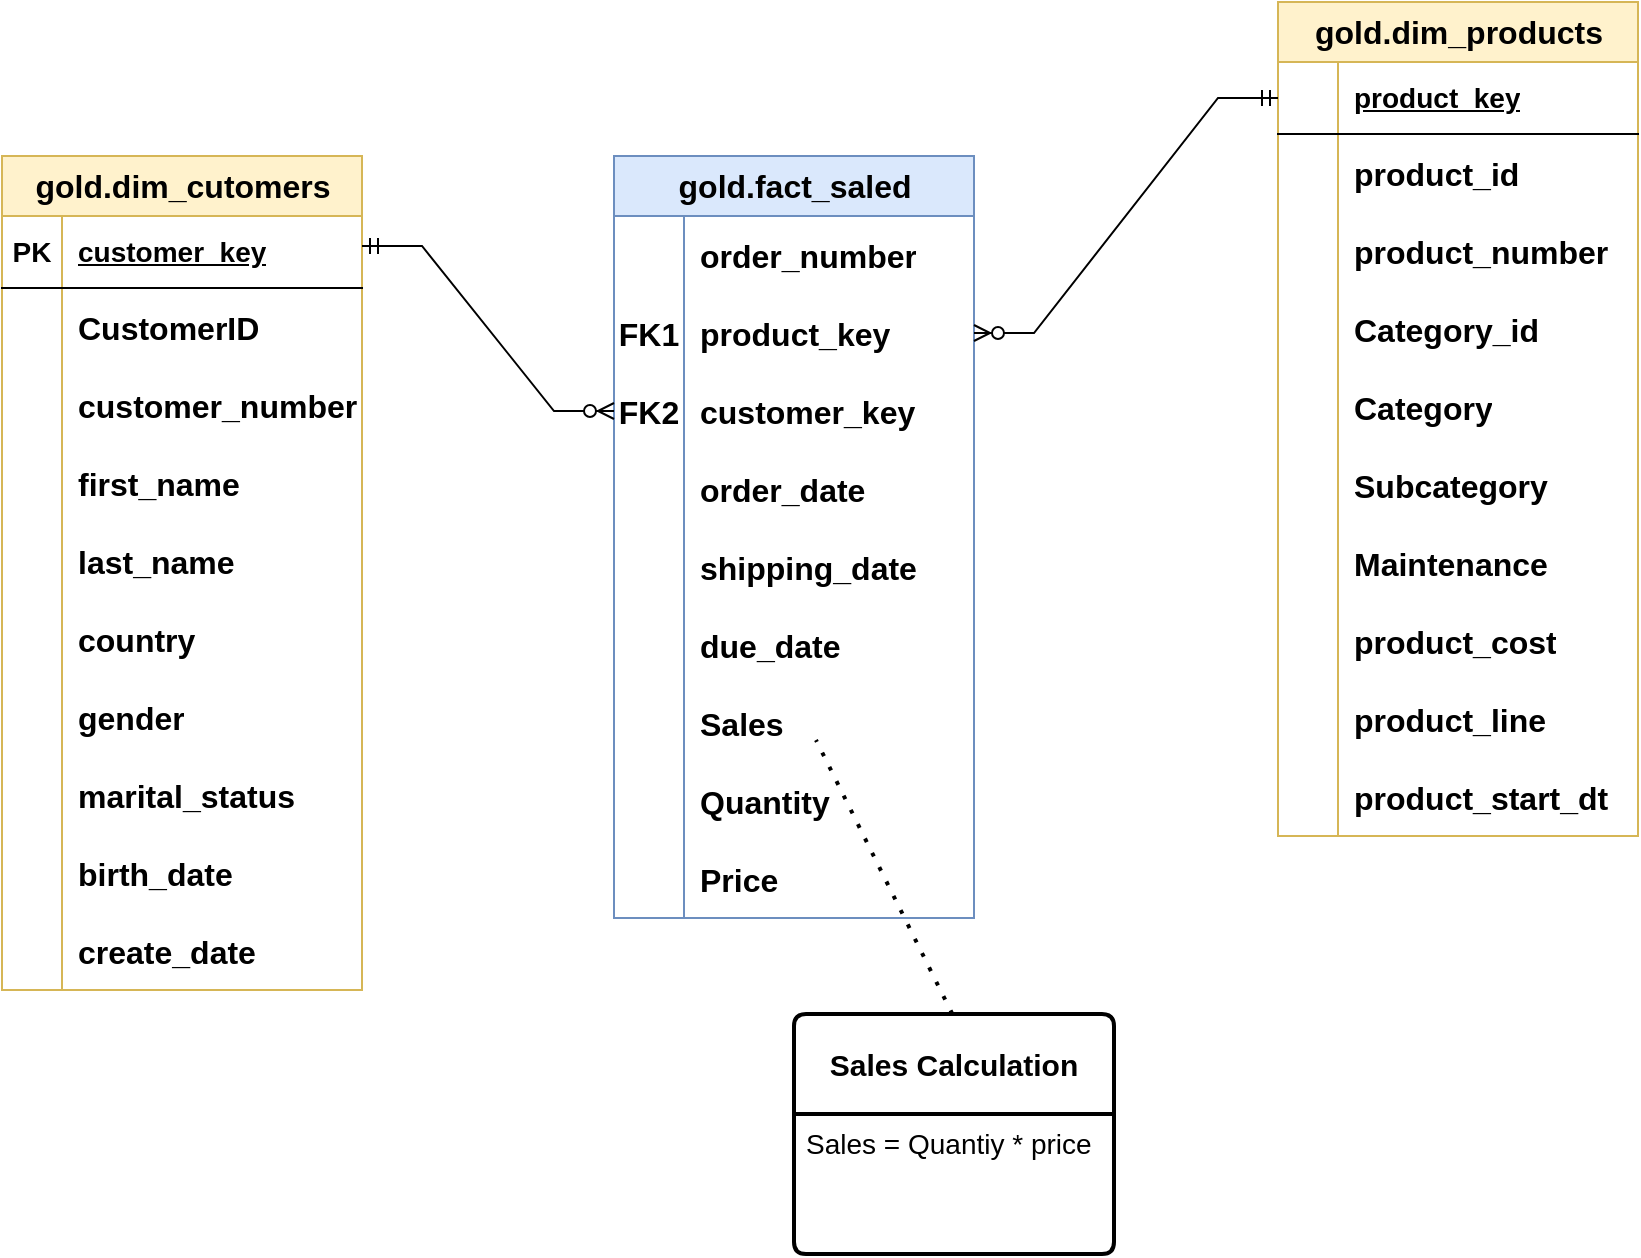 <mxfile version="28.0.6">
  <diagram name="Page-1" id="i7xCR19rJGot1kyKypp8">
    <mxGraphModel dx="1426" dy="849" grid="1" gridSize="11" guides="1" tooltips="1" connect="1" arrows="1" fold="1" page="1" pageScale="1" pageWidth="1100" pageHeight="850" math="0" shadow="0">
      <root>
        <mxCell id="0" />
        <mxCell id="1" parent="0" />
        <mxCell id="qoCMG7nuV2ip8myK71Ky-5" value="gold.dim_cutomers" style="shape=table;startSize=30;container=1;collapsible=1;childLayout=tableLayout;fixedRows=1;rowLines=0;fontStyle=1;align=center;resizeLast=1;html=1;fontSize=16;fillColor=#fff2cc;strokeColor=#d6b656;" vertex="1" parent="1">
          <mxGeometry x="154" y="209" width="180" height="417" as="geometry" />
        </mxCell>
        <mxCell id="qoCMG7nuV2ip8myK71Ky-6" value="" style="shape=tableRow;horizontal=0;startSize=0;swimlaneHead=0;swimlaneBody=0;fillColor=none;collapsible=0;dropTarget=0;points=[[0,0.5],[1,0.5]];portConstraint=eastwest;top=0;left=0;right=0;bottom=1;fontSize=14;" vertex="1" parent="qoCMG7nuV2ip8myK71Ky-5">
          <mxGeometry y="30" width="180" height="36" as="geometry" />
        </mxCell>
        <mxCell id="qoCMG7nuV2ip8myK71Ky-7" value="PK" style="shape=partialRectangle;connectable=0;fillColor=none;top=0;left=0;bottom=0;right=0;fontStyle=1;overflow=hidden;whiteSpace=wrap;html=1;fontSize=14;" vertex="1" parent="qoCMG7nuV2ip8myK71Ky-6">
          <mxGeometry width="30" height="36" as="geometry">
            <mxRectangle width="30" height="36" as="alternateBounds" />
          </mxGeometry>
        </mxCell>
        <mxCell id="qoCMG7nuV2ip8myK71Ky-8" value="customer_key" style="shape=partialRectangle;connectable=0;fillColor=none;top=0;left=0;bottom=0;right=0;align=left;spacingLeft=6;fontStyle=5;overflow=hidden;whiteSpace=wrap;html=1;fontSize=14;" vertex="1" parent="qoCMG7nuV2ip8myK71Ky-6">
          <mxGeometry x="30" width="150" height="36" as="geometry">
            <mxRectangle width="150" height="36" as="alternateBounds" />
          </mxGeometry>
        </mxCell>
        <mxCell id="qoCMG7nuV2ip8myK71Ky-9" value="" style="shape=tableRow;horizontal=0;startSize=0;swimlaneHead=0;swimlaneBody=0;fillColor=none;collapsible=0;dropTarget=0;points=[[0,0.5],[1,0.5]];portConstraint=eastwest;top=0;left=0;right=0;bottom=0;fontSize=16;fontStyle=1" vertex="1" parent="qoCMG7nuV2ip8myK71Ky-5">
          <mxGeometry y="66" width="180" height="39" as="geometry" />
        </mxCell>
        <mxCell id="qoCMG7nuV2ip8myK71Ky-10" value="" style="shape=partialRectangle;connectable=0;fillColor=none;top=0;left=0;bottom=0;right=0;editable=1;overflow=hidden;whiteSpace=wrap;html=1;fontSize=16;fontStyle=1" vertex="1" parent="qoCMG7nuV2ip8myK71Ky-9">
          <mxGeometry width="30" height="39" as="geometry">
            <mxRectangle width="30" height="39" as="alternateBounds" />
          </mxGeometry>
        </mxCell>
        <mxCell id="qoCMG7nuV2ip8myK71Ky-11" value="CustomerID" style="shape=partialRectangle;connectable=0;fillColor=none;top=0;left=0;bottom=0;right=0;align=left;spacingLeft=6;overflow=hidden;whiteSpace=wrap;html=1;fontSize=16;fontStyle=1" vertex="1" parent="qoCMG7nuV2ip8myK71Ky-9">
          <mxGeometry x="30" width="150" height="39" as="geometry">
            <mxRectangle width="150" height="39" as="alternateBounds" />
          </mxGeometry>
        </mxCell>
        <mxCell id="qoCMG7nuV2ip8myK71Ky-12" value="" style="shape=tableRow;horizontal=0;startSize=0;swimlaneHead=0;swimlaneBody=0;fillColor=none;collapsible=0;dropTarget=0;points=[[0,0.5],[1,0.5]];portConstraint=eastwest;top=0;left=0;right=0;bottom=0;fontSize=16;fontStyle=1" vertex="1" parent="qoCMG7nuV2ip8myK71Ky-5">
          <mxGeometry y="105" width="180" height="39" as="geometry" />
        </mxCell>
        <mxCell id="qoCMG7nuV2ip8myK71Ky-13" value="" style="shape=partialRectangle;connectable=0;fillColor=none;top=0;left=0;bottom=0;right=0;editable=1;overflow=hidden;whiteSpace=wrap;html=1;fontSize=16;fontStyle=1" vertex="1" parent="qoCMG7nuV2ip8myK71Ky-12">
          <mxGeometry width="30" height="39" as="geometry">
            <mxRectangle width="30" height="39" as="alternateBounds" />
          </mxGeometry>
        </mxCell>
        <mxCell id="qoCMG7nuV2ip8myK71Ky-14" value="customer_number" style="shape=partialRectangle;connectable=0;fillColor=none;top=0;left=0;bottom=0;right=0;align=left;spacingLeft=6;overflow=hidden;whiteSpace=wrap;html=1;fontSize=16;fontStyle=1" vertex="1" parent="qoCMG7nuV2ip8myK71Ky-12">
          <mxGeometry x="30" width="150" height="39" as="geometry">
            <mxRectangle width="150" height="39" as="alternateBounds" />
          </mxGeometry>
        </mxCell>
        <mxCell id="qoCMG7nuV2ip8myK71Ky-15" value="" style="shape=tableRow;horizontal=0;startSize=0;swimlaneHead=0;swimlaneBody=0;fillColor=none;collapsible=0;dropTarget=0;points=[[0,0.5],[1,0.5]];portConstraint=eastwest;top=0;left=0;right=0;bottom=0;fontSize=16;fontStyle=1" vertex="1" parent="qoCMG7nuV2ip8myK71Ky-5">
          <mxGeometry y="144" width="180" height="39" as="geometry" />
        </mxCell>
        <mxCell id="qoCMG7nuV2ip8myK71Ky-16" value="" style="shape=partialRectangle;connectable=0;fillColor=none;top=0;left=0;bottom=0;right=0;editable=1;overflow=hidden;whiteSpace=wrap;html=1;fontSize=16;fontStyle=1" vertex="1" parent="qoCMG7nuV2ip8myK71Ky-15">
          <mxGeometry width="30" height="39" as="geometry">
            <mxRectangle width="30" height="39" as="alternateBounds" />
          </mxGeometry>
        </mxCell>
        <mxCell id="qoCMG7nuV2ip8myK71Ky-17" value="first_name" style="shape=partialRectangle;connectable=0;fillColor=none;top=0;left=0;bottom=0;right=0;align=left;spacingLeft=6;overflow=hidden;whiteSpace=wrap;html=1;fontSize=16;fontStyle=1" vertex="1" parent="qoCMG7nuV2ip8myK71Ky-15">
          <mxGeometry x="30" width="150" height="39" as="geometry">
            <mxRectangle width="150" height="39" as="alternateBounds" />
          </mxGeometry>
        </mxCell>
        <mxCell id="qoCMG7nuV2ip8myK71Ky-31" value="" style="shape=tableRow;horizontal=0;startSize=0;swimlaneHead=0;swimlaneBody=0;fillColor=none;collapsible=0;dropTarget=0;points=[[0,0.5],[1,0.5]];portConstraint=eastwest;top=0;left=0;right=0;bottom=0;fontSize=16;fontStyle=1" vertex="1" parent="qoCMG7nuV2ip8myK71Ky-5">
          <mxGeometry y="183" width="180" height="39" as="geometry" />
        </mxCell>
        <mxCell id="qoCMG7nuV2ip8myK71Ky-32" value="" style="shape=partialRectangle;connectable=0;fillColor=none;top=0;left=0;bottom=0;right=0;editable=1;overflow=hidden;whiteSpace=wrap;html=1;fontSize=16;fontStyle=1" vertex="1" parent="qoCMG7nuV2ip8myK71Ky-31">
          <mxGeometry width="30" height="39" as="geometry">
            <mxRectangle width="30" height="39" as="alternateBounds" />
          </mxGeometry>
        </mxCell>
        <mxCell id="qoCMG7nuV2ip8myK71Ky-33" value="last_name" style="shape=partialRectangle;connectable=0;fillColor=none;top=0;left=0;bottom=0;right=0;align=left;spacingLeft=6;overflow=hidden;whiteSpace=wrap;html=1;fontSize=16;fontStyle=1" vertex="1" parent="qoCMG7nuV2ip8myK71Ky-31">
          <mxGeometry x="30" width="150" height="39" as="geometry">
            <mxRectangle width="150" height="39" as="alternateBounds" />
          </mxGeometry>
        </mxCell>
        <mxCell id="qoCMG7nuV2ip8myK71Ky-34" value="" style="shape=tableRow;horizontal=0;startSize=0;swimlaneHead=0;swimlaneBody=0;fillColor=none;collapsible=0;dropTarget=0;points=[[0,0.5],[1,0.5]];portConstraint=eastwest;top=0;left=0;right=0;bottom=0;fontSize=16;fontStyle=1" vertex="1" parent="qoCMG7nuV2ip8myK71Ky-5">
          <mxGeometry y="222" width="180" height="39" as="geometry" />
        </mxCell>
        <mxCell id="qoCMG7nuV2ip8myK71Ky-35" value="" style="shape=partialRectangle;connectable=0;fillColor=none;top=0;left=0;bottom=0;right=0;editable=1;overflow=hidden;whiteSpace=wrap;html=1;fontSize=16;fontStyle=1" vertex="1" parent="qoCMG7nuV2ip8myK71Ky-34">
          <mxGeometry width="30" height="39" as="geometry">
            <mxRectangle width="30" height="39" as="alternateBounds" />
          </mxGeometry>
        </mxCell>
        <mxCell id="qoCMG7nuV2ip8myK71Ky-36" value="country" style="shape=partialRectangle;connectable=0;fillColor=none;top=0;left=0;bottom=0;right=0;align=left;spacingLeft=6;overflow=hidden;whiteSpace=wrap;html=1;fontSize=16;fontStyle=1" vertex="1" parent="qoCMG7nuV2ip8myK71Ky-34">
          <mxGeometry x="30" width="150" height="39" as="geometry">
            <mxRectangle width="150" height="39" as="alternateBounds" />
          </mxGeometry>
        </mxCell>
        <mxCell id="qoCMG7nuV2ip8myK71Ky-37" value="" style="shape=tableRow;horizontal=0;startSize=0;swimlaneHead=0;swimlaneBody=0;fillColor=none;collapsible=0;dropTarget=0;points=[[0,0.5],[1,0.5]];portConstraint=eastwest;top=0;left=0;right=0;bottom=0;fontSize=16;fontStyle=1" vertex="1" parent="qoCMG7nuV2ip8myK71Ky-5">
          <mxGeometry y="261" width="180" height="39" as="geometry" />
        </mxCell>
        <mxCell id="qoCMG7nuV2ip8myK71Ky-38" value="" style="shape=partialRectangle;connectable=0;fillColor=none;top=0;left=0;bottom=0;right=0;editable=1;overflow=hidden;whiteSpace=wrap;html=1;fontSize=16;fontStyle=1" vertex="1" parent="qoCMG7nuV2ip8myK71Ky-37">
          <mxGeometry width="30" height="39" as="geometry">
            <mxRectangle width="30" height="39" as="alternateBounds" />
          </mxGeometry>
        </mxCell>
        <mxCell id="qoCMG7nuV2ip8myK71Ky-39" value="gender" style="shape=partialRectangle;connectable=0;fillColor=none;top=0;left=0;bottom=0;right=0;align=left;spacingLeft=6;overflow=hidden;whiteSpace=wrap;html=1;fontSize=16;fontStyle=1" vertex="1" parent="qoCMG7nuV2ip8myK71Ky-37">
          <mxGeometry x="30" width="150" height="39" as="geometry">
            <mxRectangle width="150" height="39" as="alternateBounds" />
          </mxGeometry>
        </mxCell>
        <mxCell id="qoCMG7nuV2ip8myK71Ky-40" value="" style="shape=tableRow;horizontal=0;startSize=0;swimlaneHead=0;swimlaneBody=0;fillColor=none;collapsible=0;dropTarget=0;points=[[0,0.5],[1,0.5]];portConstraint=eastwest;top=0;left=0;right=0;bottom=0;fontSize=16;fontStyle=1" vertex="1" parent="qoCMG7nuV2ip8myK71Ky-5">
          <mxGeometry y="300" width="180" height="39" as="geometry" />
        </mxCell>
        <mxCell id="qoCMG7nuV2ip8myK71Ky-41" value="" style="shape=partialRectangle;connectable=0;fillColor=none;top=0;left=0;bottom=0;right=0;editable=1;overflow=hidden;whiteSpace=wrap;html=1;fontSize=16;fontStyle=1" vertex="1" parent="qoCMG7nuV2ip8myK71Ky-40">
          <mxGeometry width="30" height="39" as="geometry">
            <mxRectangle width="30" height="39" as="alternateBounds" />
          </mxGeometry>
        </mxCell>
        <mxCell id="qoCMG7nuV2ip8myK71Ky-42" value="marital_status" style="shape=partialRectangle;connectable=0;fillColor=none;top=0;left=0;bottom=0;right=0;align=left;spacingLeft=6;overflow=hidden;whiteSpace=wrap;html=1;fontSize=16;fontStyle=1" vertex="1" parent="qoCMG7nuV2ip8myK71Ky-40">
          <mxGeometry x="30" width="150" height="39" as="geometry">
            <mxRectangle width="150" height="39" as="alternateBounds" />
          </mxGeometry>
        </mxCell>
        <mxCell id="qoCMG7nuV2ip8myK71Ky-43" value="" style="shape=tableRow;horizontal=0;startSize=0;swimlaneHead=0;swimlaneBody=0;fillColor=none;collapsible=0;dropTarget=0;points=[[0,0.5],[1,0.5]];portConstraint=eastwest;top=0;left=0;right=0;bottom=0;fontSize=16;fontStyle=1" vertex="1" parent="qoCMG7nuV2ip8myK71Ky-5">
          <mxGeometry y="339" width="180" height="39" as="geometry" />
        </mxCell>
        <mxCell id="qoCMG7nuV2ip8myK71Ky-44" value="" style="shape=partialRectangle;connectable=0;fillColor=none;top=0;left=0;bottom=0;right=0;editable=1;overflow=hidden;whiteSpace=wrap;html=1;fontSize=16;fontStyle=1" vertex="1" parent="qoCMG7nuV2ip8myK71Ky-43">
          <mxGeometry width="30" height="39" as="geometry">
            <mxRectangle width="30" height="39" as="alternateBounds" />
          </mxGeometry>
        </mxCell>
        <mxCell id="qoCMG7nuV2ip8myK71Ky-45" value="birth_date" style="shape=partialRectangle;connectable=0;fillColor=none;top=0;left=0;bottom=0;right=0;align=left;spacingLeft=6;overflow=hidden;whiteSpace=wrap;html=1;fontSize=16;fontStyle=1" vertex="1" parent="qoCMG7nuV2ip8myK71Ky-43">
          <mxGeometry x="30" width="150" height="39" as="geometry">
            <mxRectangle width="150" height="39" as="alternateBounds" />
          </mxGeometry>
        </mxCell>
        <mxCell id="qoCMG7nuV2ip8myK71Ky-46" value="" style="shape=tableRow;horizontal=0;startSize=0;swimlaneHead=0;swimlaneBody=0;fillColor=none;collapsible=0;dropTarget=0;points=[[0,0.5],[1,0.5]];portConstraint=eastwest;top=0;left=0;right=0;bottom=0;fontSize=16;fontStyle=1" vertex="1" parent="qoCMG7nuV2ip8myK71Ky-5">
          <mxGeometry y="378" width="180" height="39" as="geometry" />
        </mxCell>
        <mxCell id="qoCMG7nuV2ip8myK71Ky-47" value="" style="shape=partialRectangle;connectable=0;fillColor=none;top=0;left=0;bottom=0;right=0;editable=1;overflow=hidden;whiteSpace=wrap;html=1;fontSize=16;fontStyle=1" vertex="1" parent="qoCMG7nuV2ip8myK71Ky-46">
          <mxGeometry width="30" height="39" as="geometry">
            <mxRectangle width="30" height="39" as="alternateBounds" />
          </mxGeometry>
        </mxCell>
        <mxCell id="qoCMG7nuV2ip8myK71Ky-48" value="create_date" style="shape=partialRectangle;connectable=0;fillColor=none;top=0;left=0;bottom=0;right=0;align=left;spacingLeft=6;overflow=hidden;whiteSpace=wrap;html=1;fontSize=16;fontStyle=1" vertex="1" parent="qoCMG7nuV2ip8myK71Ky-46">
          <mxGeometry x="30" width="150" height="39" as="geometry">
            <mxRectangle width="150" height="39" as="alternateBounds" />
          </mxGeometry>
        </mxCell>
        <mxCell id="qoCMG7nuV2ip8myK71Ky-49" value="gold.fact_saled" style="shape=table;startSize=30;container=1;collapsible=1;childLayout=tableLayout;fixedRows=1;rowLines=0;fontStyle=1;align=center;resizeLast=1;html=1;fontSize=16;fillColor=#dae8fc;strokeColor=#6c8ebf;" vertex="1" parent="1">
          <mxGeometry x="460" y="209" width="180" height="381" as="geometry" />
        </mxCell>
        <mxCell id="qoCMG7nuV2ip8myK71Ky-53" value="" style="shape=tableRow;horizontal=0;startSize=0;swimlaneHead=0;swimlaneBody=0;fillColor=none;collapsible=0;dropTarget=0;points=[[0,0.5],[1,0.5]];portConstraint=eastwest;top=0;left=0;right=0;bottom=0;fontSize=16;fontStyle=1" vertex="1" parent="qoCMG7nuV2ip8myK71Ky-49">
          <mxGeometry y="30" width="180" height="39" as="geometry" />
        </mxCell>
        <mxCell id="qoCMG7nuV2ip8myK71Ky-54" value="" style="shape=partialRectangle;connectable=0;fillColor=none;top=0;left=0;bottom=0;right=0;editable=1;overflow=hidden;whiteSpace=wrap;html=1;fontSize=16;fontStyle=1" vertex="1" parent="qoCMG7nuV2ip8myK71Ky-53">
          <mxGeometry width="35" height="39" as="geometry">
            <mxRectangle width="35" height="39" as="alternateBounds" />
          </mxGeometry>
        </mxCell>
        <mxCell id="qoCMG7nuV2ip8myK71Ky-55" value="order_number" style="shape=partialRectangle;connectable=0;fillColor=none;top=0;left=0;bottom=0;right=0;align=left;spacingLeft=6;overflow=hidden;whiteSpace=wrap;html=1;fontSize=16;fontStyle=1" vertex="1" parent="qoCMG7nuV2ip8myK71Ky-53">
          <mxGeometry x="35" width="145" height="39" as="geometry">
            <mxRectangle width="145" height="39" as="alternateBounds" />
          </mxGeometry>
        </mxCell>
        <mxCell id="qoCMG7nuV2ip8myK71Ky-56" value="" style="shape=tableRow;horizontal=0;startSize=0;swimlaneHead=0;swimlaneBody=0;fillColor=none;collapsible=0;dropTarget=0;points=[[0,0.5],[1,0.5]];portConstraint=eastwest;top=0;left=0;right=0;bottom=0;fontSize=16;fontStyle=1" vertex="1" parent="qoCMG7nuV2ip8myK71Ky-49">
          <mxGeometry y="69" width="180" height="39" as="geometry" />
        </mxCell>
        <mxCell id="qoCMG7nuV2ip8myK71Ky-57" value="FK1" style="shape=partialRectangle;connectable=0;fillColor=none;top=0;left=0;bottom=0;right=0;editable=1;overflow=hidden;whiteSpace=wrap;html=1;fontSize=16;fontStyle=1" vertex="1" parent="qoCMG7nuV2ip8myK71Ky-56">
          <mxGeometry width="35" height="39" as="geometry">
            <mxRectangle width="35" height="39" as="alternateBounds" />
          </mxGeometry>
        </mxCell>
        <mxCell id="qoCMG7nuV2ip8myK71Ky-58" value="product_key" style="shape=partialRectangle;connectable=0;fillColor=none;top=0;left=0;bottom=0;right=0;align=left;spacingLeft=6;overflow=hidden;whiteSpace=wrap;html=1;fontSize=16;fontStyle=1" vertex="1" parent="qoCMG7nuV2ip8myK71Ky-56">
          <mxGeometry x="35" width="145" height="39" as="geometry">
            <mxRectangle width="145" height="39" as="alternateBounds" />
          </mxGeometry>
        </mxCell>
        <mxCell id="qoCMG7nuV2ip8myK71Ky-59" value="" style="shape=tableRow;horizontal=0;startSize=0;swimlaneHead=0;swimlaneBody=0;fillColor=none;collapsible=0;dropTarget=0;points=[[0,0.5],[1,0.5]];portConstraint=eastwest;top=0;left=0;right=0;bottom=0;fontSize=16;fontStyle=1" vertex="1" parent="qoCMG7nuV2ip8myK71Ky-49">
          <mxGeometry y="108" width="180" height="39" as="geometry" />
        </mxCell>
        <mxCell id="qoCMG7nuV2ip8myK71Ky-60" value="FK2" style="shape=partialRectangle;connectable=0;fillColor=none;top=0;left=0;bottom=0;right=0;editable=1;overflow=hidden;whiteSpace=wrap;html=1;fontSize=16;fontStyle=1" vertex="1" parent="qoCMG7nuV2ip8myK71Ky-59">
          <mxGeometry width="35" height="39" as="geometry">
            <mxRectangle width="35" height="39" as="alternateBounds" />
          </mxGeometry>
        </mxCell>
        <mxCell id="qoCMG7nuV2ip8myK71Ky-61" value="customer_key" style="shape=partialRectangle;connectable=0;fillColor=none;top=0;left=0;bottom=0;right=0;align=left;spacingLeft=6;overflow=hidden;whiteSpace=wrap;html=1;fontSize=16;fontStyle=1" vertex="1" parent="qoCMG7nuV2ip8myK71Ky-59">
          <mxGeometry x="35" width="145" height="39" as="geometry">
            <mxRectangle width="145" height="39" as="alternateBounds" />
          </mxGeometry>
        </mxCell>
        <mxCell id="qoCMG7nuV2ip8myK71Ky-62" value="" style="shape=tableRow;horizontal=0;startSize=0;swimlaneHead=0;swimlaneBody=0;fillColor=none;collapsible=0;dropTarget=0;points=[[0,0.5],[1,0.5]];portConstraint=eastwest;top=0;left=0;right=0;bottom=0;fontSize=16;fontStyle=1" vertex="1" parent="qoCMG7nuV2ip8myK71Ky-49">
          <mxGeometry y="147" width="180" height="39" as="geometry" />
        </mxCell>
        <mxCell id="qoCMG7nuV2ip8myK71Ky-63" value="" style="shape=partialRectangle;connectable=0;fillColor=none;top=0;left=0;bottom=0;right=0;editable=1;overflow=hidden;whiteSpace=wrap;html=1;fontSize=16;fontStyle=1" vertex="1" parent="qoCMG7nuV2ip8myK71Ky-62">
          <mxGeometry width="35" height="39" as="geometry">
            <mxRectangle width="35" height="39" as="alternateBounds" />
          </mxGeometry>
        </mxCell>
        <mxCell id="qoCMG7nuV2ip8myK71Ky-64" value="order_date" style="shape=partialRectangle;connectable=0;fillColor=none;top=0;left=0;bottom=0;right=0;align=left;spacingLeft=6;overflow=hidden;whiteSpace=wrap;html=1;fontSize=16;fontStyle=1" vertex="1" parent="qoCMG7nuV2ip8myK71Ky-62">
          <mxGeometry x="35" width="145" height="39" as="geometry">
            <mxRectangle width="145" height="39" as="alternateBounds" />
          </mxGeometry>
        </mxCell>
        <mxCell id="qoCMG7nuV2ip8myK71Ky-65" value="" style="shape=tableRow;horizontal=0;startSize=0;swimlaneHead=0;swimlaneBody=0;fillColor=none;collapsible=0;dropTarget=0;points=[[0,0.5],[1,0.5]];portConstraint=eastwest;top=0;left=0;right=0;bottom=0;fontSize=16;fontStyle=1" vertex="1" parent="qoCMG7nuV2ip8myK71Ky-49">
          <mxGeometry y="186" width="180" height="39" as="geometry" />
        </mxCell>
        <mxCell id="qoCMG7nuV2ip8myK71Ky-66" value="" style="shape=partialRectangle;connectable=0;fillColor=none;top=0;left=0;bottom=0;right=0;editable=1;overflow=hidden;whiteSpace=wrap;html=1;fontSize=16;fontStyle=1" vertex="1" parent="qoCMG7nuV2ip8myK71Ky-65">
          <mxGeometry width="35" height="39" as="geometry">
            <mxRectangle width="35" height="39" as="alternateBounds" />
          </mxGeometry>
        </mxCell>
        <mxCell id="qoCMG7nuV2ip8myK71Ky-67" value="shipping_date" style="shape=partialRectangle;connectable=0;fillColor=none;top=0;left=0;bottom=0;right=0;align=left;spacingLeft=6;overflow=hidden;whiteSpace=wrap;html=1;fontSize=16;fontStyle=1" vertex="1" parent="qoCMG7nuV2ip8myK71Ky-65">
          <mxGeometry x="35" width="145" height="39" as="geometry">
            <mxRectangle width="145" height="39" as="alternateBounds" />
          </mxGeometry>
        </mxCell>
        <mxCell id="qoCMG7nuV2ip8myK71Ky-68" value="" style="shape=tableRow;horizontal=0;startSize=0;swimlaneHead=0;swimlaneBody=0;fillColor=none;collapsible=0;dropTarget=0;points=[[0,0.5],[1,0.5]];portConstraint=eastwest;top=0;left=0;right=0;bottom=0;fontSize=16;fontStyle=1" vertex="1" parent="qoCMG7nuV2ip8myK71Ky-49">
          <mxGeometry y="225" width="180" height="39" as="geometry" />
        </mxCell>
        <mxCell id="qoCMG7nuV2ip8myK71Ky-69" value="" style="shape=partialRectangle;connectable=0;fillColor=none;top=0;left=0;bottom=0;right=0;editable=1;overflow=hidden;whiteSpace=wrap;html=1;fontSize=16;fontStyle=1" vertex="1" parent="qoCMG7nuV2ip8myK71Ky-68">
          <mxGeometry width="35" height="39" as="geometry">
            <mxRectangle width="35" height="39" as="alternateBounds" />
          </mxGeometry>
        </mxCell>
        <mxCell id="qoCMG7nuV2ip8myK71Ky-70" value="due_date" style="shape=partialRectangle;connectable=0;fillColor=none;top=0;left=0;bottom=0;right=0;align=left;spacingLeft=6;overflow=hidden;whiteSpace=wrap;html=1;fontSize=16;fontStyle=1" vertex="1" parent="qoCMG7nuV2ip8myK71Ky-68">
          <mxGeometry x="35" width="145" height="39" as="geometry">
            <mxRectangle width="145" height="39" as="alternateBounds" />
          </mxGeometry>
        </mxCell>
        <mxCell id="qoCMG7nuV2ip8myK71Ky-71" value="" style="shape=tableRow;horizontal=0;startSize=0;swimlaneHead=0;swimlaneBody=0;fillColor=none;collapsible=0;dropTarget=0;points=[[0,0.5],[1,0.5]];portConstraint=eastwest;top=0;left=0;right=0;bottom=0;fontSize=16;fontStyle=1" vertex="1" parent="qoCMG7nuV2ip8myK71Ky-49">
          <mxGeometry y="264" width="180" height="39" as="geometry" />
        </mxCell>
        <mxCell id="qoCMG7nuV2ip8myK71Ky-72" value="" style="shape=partialRectangle;connectable=0;fillColor=none;top=0;left=0;bottom=0;right=0;editable=1;overflow=hidden;whiteSpace=wrap;html=1;fontSize=16;fontStyle=1" vertex="1" parent="qoCMG7nuV2ip8myK71Ky-71">
          <mxGeometry width="35" height="39" as="geometry">
            <mxRectangle width="35" height="39" as="alternateBounds" />
          </mxGeometry>
        </mxCell>
        <mxCell id="qoCMG7nuV2ip8myK71Ky-73" value="Sales" style="shape=partialRectangle;connectable=0;fillColor=none;top=0;left=0;bottom=0;right=0;align=left;spacingLeft=6;overflow=hidden;whiteSpace=wrap;html=1;fontSize=16;fontStyle=1" vertex="1" parent="qoCMG7nuV2ip8myK71Ky-71">
          <mxGeometry x="35" width="145" height="39" as="geometry">
            <mxRectangle width="145" height="39" as="alternateBounds" />
          </mxGeometry>
        </mxCell>
        <mxCell id="qoCMG7nuV2ip8myK71Ky-74" value="" style="shape=tableRow;horizontal=0;startSize=0;swimlaneHead=0;swimlaneBody=0;fillColor=none;collapsible=0;dropTarget=0;points=[[0,0.5],[1,0.5]];portConstraint=eastwest;top=0;left=0;right=0;bottom=0;fontSize=16;fontStyle=1" vertex="1" parent="qoCMG7nuV2ip8myK71Ky-49">
          <mxGeometry y="303" width="180" height="39" as="geometry" />
        </mxCell>
        <mxCell id="qoCMG7nuV2ip8myK71Ky-75" value="" style="shape=partialRectangle;connectable=0;fillColor=none;top=0;left=0;bottom=0;right=0;editable=1;overflow=hidden;whiteSpace=wrap;html=1;fontSize=16;fontStyle=1" vertex="1" parent="qoCMG7nuV2ip8myK71Ky-74">
          <mxGeometry width="35" height="39" as="geometry">
            <mxRectangle width="35" height="39" as="alternateBounds" />
          </mxGeometry>
        </mxCell>
        <mxCell id="qoCMG7nuV2ip8myK71Ky-76" value="Quantity" style="shape=partialRectangle;connectable=0;fillColor=none;top=0;left=0;bottom=0;right=0;align=left;spacingLeft=6;overflow=hidden;whiteSpace=wrap;html=1;fontSize=16;fontStyle=1" vertex="1" parent="qoCMG7nuV2ip8myK71Ky-74">
          <mxGeometry x="35" width="145" height="39" as="geometry">
            <mxRectangle width="145" height="39" as="alternateBounds" />
          </mxGeometry>
        </mxCell>
        <mxCell id="qoCMG7nuV2ip8myK71Ky-77" value="" style="shape=tableRow;horizontal=0;startSize=0;swimlaneHead=0;swimlaneBody=0;fillColor=none;collapsible=0;dropTarget=0;points=[[0,0.5],[1,0.5]];portConstraint=eastwest;top=0;left=0;right=0;bottom=0;fontSize=16;fontStyle=1" vertex="1" parent="qoCMG7nuV2ip8myK71Ky-49">
          <mxGeometry y="342" width="180" height="39" as="geometry" />
        </mxCell>
        <mxCell id="qoCMG7nuV2ip8myK71Ky-78" value="" style="shape=partialRectangle;connectable=0;fillColor=none;top=0;left=0;bottom=0;right=0;editable=1;overflow=hidden;whiteSpace=wrap;html=1;fontSize=16;fontStyle=1" vertex="1" parent="qoCMG7nuV2ip8myK71Ky-77">
          <mxGeometry width="35" height="39" as="geometry">
            <mxRectangle width="35" height="39" as="alternateBounds" />
          </mxGeometry>
        </mxCell>
        <mxCell id="qoCMG7nuV2ip8myK71Ky-79" value="Price" style="shape=partialRectangle;connectable=0;fillColor=none;top=0;left=0;bottom=0;right=0;align=left;spacingLeft=6;overflow=hidden;whiteSpace=wrap;html=1;fontSize=16;fontStyle=1" vertex="1" parent="qoCMG7nuV2ip8myK71Ky-77">
          <mxGeometry x="35" width="145" height="39" as="geometry">
            <mxRectangle width="145" height="39" as="alternateBounds" />
          </mxGeometry>
        </mxCell>
        <mxCell id="qoCMG7nuV2ip8myK71Ky-80" value="gold.dim_products" style="shape=table;startSize=30;container=1;collapsible=1;childLayout=tableLayout;fixedRows=1;rowLines=0;fontStyle=1;align=center;resizeLast=1;html=1;fontSize=16;fillColor=#fff2cc;strokeColor=#d6b656;" vertex="1" parent="1">
          <mxGeometry x="792" y="132" width="180" height="417" as="geometry" />
        </mxCell>
        <mxCell id="qoCMG7nuV2ip8myK71Ky-81" value="" style="shape=tableRow;horizontal=0;startSize=0;swimlaneHead=0;swimlaneBody=0;fillColor=none;collapsible=0;dropTarget=0;points=[[0,0.5],[1,0.5]];portConstraint=eastwest;top=0;left=0;right=0;bottom=1;fontSize=14;" vertex="1" parent="qoCMG7nuV2ip8myK71Ky-80">
          <mxGeometry y="30" width="180" height="36" as="geometry" />
        </mxCell>
        <mxCell id="qoCMG7nuV2ip8myK71Ky-82" value="" style="shape=partialRectangle;connectable=0;fillColor=none;top=0;left=0;bottom=0;right=0;fontStyle=1;overflow=hidden;whiteSpace=wrap;html=1;fontSize=14;" vertex="1" parent="qoCMG7nuV2ip8myK71Ky-81">
          <mxGeometry width="30" height="36" as="geometry">
            <mxRectangle width="30" height="36" as="alternateBounds" />
          </mxGeometry>
        </mxCell>
        <mxCell id="qoCMG7nuV2ip8myK71Ky-83" value="product_key" style="shape=partialRectangle;connectable=0;fillColor=none;top=0;left=0;bottom=0;right=0;align=left;spacingLeft=6;fontStyle=5;overflow=hidden;whiteSpace=wrap;html=1;fontSize=14;" vertex="1" parent="qoCMG7nuV2ip8myK71Ky-81">
          <mxGeometry x="30" width="150" height="36" as="geometry">
            <mxRectangle width="150" height="36" as="alternateBounds" />
          </mxGeometry>
        </mxCell>
        <mxCell id="qoCMG7nuV2ip8myK71Ky-84" value="" style="shape=tableRow;horizontal=0;startSize=0;swimlaneHead=0;swimlaneBody=0;fillColor=none;collapsible=0;dropTarget=0;points=[[0,0.5],[1,0.5]];portConstraint=eastwest;top=0;left=0;right=0;bottom=0;fontSize=16;fontStyle=1" vertex="1" parent="qoCMG7nuV2ip8myK71Ky-80">
          <mxGeometry y="66" width="180" height="39" as="geometry" />
        </mxCell>
        <mxCell id="qoCMG7nuV2ip8myK71Ky-85" value="" style="shape=partialRectangle;connectable=0;fillColor=none;top=0;left=0;bottom=0;right=0;editable=1;overflow=hidden;whiteSpace=wrap;html=1;fontSize=16;fontStyle=1" vertex="1" parent="qoCMG7nuV2ip8myK71Ky-84">
          <mxGeometry width="30" height="39" as="geometry">
            <mxRectangle width="30" height="39" as="alternateBounds" />
          </mxGeometry>
        </mxCell>
        <mxCell id="qoCMG7nuV2ip8myK71Ky-86" value="product_id" style="shape=partialRectangle;connectable=0;fillColor=none;top=0;left=0;bottom=0;right=0;align=left;spacingLeft=6;overflow=hidden;whiteSpace=wrap;html=1;fontSize=16;fontStyle=1" vertex="1" parent="qoCMG7nuV2ip8myK71Ky-84">
          <mxGeometry x="30" width="150" height="39" as="geometry">
            <mxRectangle width="150" height="39" as="alternateBounds" />
          </mxGeometry>
        </mxCell>
        <mxCell id="qoCMG7nuV2ip8myK71Ky-87" value="" style="shape=tableRow;horizontal=0;startSize=0;swimlaneHead=0;swimlaneBody=0;fillColor=none;collapsible=0;dropTarget=0;points=[[0,0.5],[1,0.5]];portConstraint=eastwest;top=0;left=0;right=0;bottom=0;fontSize=16;fontStyle=1" vertex="1" parent="qoCMG7nuV2ip8myK71Ky-80">
          <mxGeometry y="105" width="180" height="39" as="geometry" />
        </mxCell>
        <mxCell id="qoCMG7nuV2ip8myK71Ky-88" value="" style="shape=partialRectangle;connectable=0;fillColor=none;top=0;left=0;bottom=0;right=0;editable=1;overflow=hidden;whiteSpace=wrap;html=1;fontSize=16;fontStyle=1" vertex="1" parent="qoCMG7nuV2ip8myK71Ky-87">
          <mxGeometry width="30" height="39" as="geometry">
            <mxRectangle width="30" height="39" as="alternateBounds" />
          </mxGeometry>
        </mxCell>
        <mxCell id="qoCMG7nuV2ip8myK71Ky-89" value="product_number" style="shape=partialRectangle;connectable=0;fillColor=none;top=0;left=0;bottom=0;right=0;align=left;spacingLeft=6;overflow=hidden;whiteSpace=wrap;html=1;fontSize=16;fontStyle=1" vertex="1" parent="qoCMG7nuV2ip8myK71Ky-87">
          <mxGeometry x="30" width="150" height="39" as="geometry">
            <mxRectangle width="150" height="39" as="alternateBounds" />
          </mxGeometry>
        </mxCell>
        <mxCell id="qoCMG7nuV2ip8myK71Ky-90" value="" style="shape=tableRow;horizontal=0;startSize=0;swimlaneHead=0;swimlaneBody=0;fillColor=none;collapsible=0;dropTarget=0;points=[[0,0.5],[1,0.5]];portConstraint=eastwest;top=0;left=0;right=0;bottom=0;fontSize=16;fontStyle=1" vertex="1" parent="qoCMG7nuV2ip8myK71Ky-80">
          <mxGeometry y="144" width="180" height="39" as="geometry" />
        </mxCell>
        <mxCell id="qoCMG7nuV2ip8myK71Ky-91" value="" style="shape=partialRectangle;connectable=0;fillColor=none;top=0;left=0;bottom=0;right=0;editable=1;overflow=hidden;whiteSpace=wrap;html=1;fontSize=16;fontStyle=1" vertex="1" parent="qoCMG7nuV2ip8myK71Ky-90">
          <mxGeometry width="30" height="39" as="geometry">
            <mxRectangle width="30" height="39" as="alternateBounds" />
          </mxGeometry>
        </mxCell>
        <mxCell id="qoCMG7nuV2ip8myK71Ky-92" value="Category_id" style="shape=partialRectangle;connectable=0;fillColor=none;top=0;left=0;bottom=0;right=0;align=left;spacingLeft=6;overflow=hidden;whiteSpace=wrap;html=1;fontSize=16;fontStyle=1" vertex="1" parent="qoCMG7nuV2ip8myK71Ky-90">
          <mxGeometry x="30" width="150" height="39" as="geometry">
            <mxRectangle width="150" height="39" as="alternateBounds" />
          </mxGeometry>
        </mxCell>
        <mxCell id="qoCMG7nuV2ip8myK71Ky-93" value="" style="shape=tableRow;horizontal=0;startSize=0;swimlaneHead=0;swimlaneBody=0;fillColor=none;collapsible=0;dropTarget=0;points=[[0,0.5],[1,0.5]];portConstraint=eastwest;top=0;left=0;right=0;bottom=0;fontSize=16;fontStyle=1" vertex="1" parent="qoCMG7nuV2ip8myK71Ky-80">
          <mxGeometry y="183" width="180" height="39" as="geometry" />
        </mxCell>
        <mxCell id="qoCMG7nuV2ip8myK71Ky-94" value="" style="shape=partialRectangle;connectable=0;fillColor=none;top=0;left=0;bottom=0;right=0;editable=1;overflow=hidden;whiteSpace=wrap;html=1;fontSize=16;fontStyle=1" vertex="1" parent="qoCMG7nuV2ip8myK71Ky-93">
          <mxGeometry width="30" height="39" as="geometry">
            <mxRectangle width="30" height="39" as="alternateBounds" />
          </mxGeometry>
        </mxCell>
        <mxCell id="qoCMG7nuV2ip8myK71Ky-95" value="Category" style="shape=partialRectangle;connectable=0;fillColor=none;top=0;left=0;bottom=0;right=0;align=left;spacingLeft=6;overflow=hidden;whiteSpace=wrap;html=1;fontSize=16;fontStyle=1" vertex="1" parent="qoCMG7nuV2ip8myK71Ky-93">
          <mxGeometry x="30" width="150" height="39" as="geometry">
            <mxRectangle width="150" height="39" as="alternateBounds" />
          </mxGeometry>
        </mxCell>
        <mxCell id="qoCMG7nuV2ip8myK71Ky-96" value="" style="shape=tableRow;horizontal=0;startSize=0;swimlaneHead=0;swimlaneBody=0;fillColor=none;collapsible=0;dropTarget=0;points=[[0,0.5],[1,0.5]];portConstraint=eastwest;top=0;left=0;right=0;bottom=0;fontSize=16;fontStyle=1" vertex="1" parent="qoCMG7nuV2ip8myK71Ky-80">
          <mxGeometry y="222" width="180" height="39" as="geometry" />
        </mxCell>
        <mxCell id="qoCMG7nuV2ip8myK71Ky-97" value="" style="shape=partialRectangle;connectable=0;fillColor=none;top=0;left=0;bottom=0;right=0;editable=1;overflow=hidden;whiteSpace=wrap;html=1;fontSize=16;fontStyle=1" vertex="1" parent="qoCMG7nuV2ip8myK71Ky-96">
          <mxGeometry width="30" height="39" as="geometry">
            <mxRectangle width="30" height="39" as="alternateBounds" />
          </mxGeometry>
        </mxCell>
        <mxCell id="qoCMG7nuV2ip8myK71Ky-98" value="Subcategory" style="shape=partialRectangle;connectable=0;fillColor=none;top=0;left=0;bottom=0;right=0;align=left;spacingLeft=6;overflow=hidden;whiteSpace=wrap;html=1;fontSize=16;fontStyle=1" vertex="1" parent="qoCMG7nuV2ip8myK71Ky-96">
          <mxGeometry x="30" width="150" height="39" as="geometry">
            <mxRectangle width="150" height="39" as="alternateBounds" />
          </mxGeometry>
        </mxCell>
        <mxCell id="qoCMG7nuV2ip8myK71Ky-99" value="" style="shape=tableRow;horizontal=0;startSize=0;swimlaneHead=0;swimlaneBody=0;fillColor=none;collapsible=0;dropTarget=0;points=[[0,0.5],[1,0.5]];portConstraint=eastwest;top=0;left=0;right=0;bottom=0;fontSize=16;fontStyle=1" vertex="1" parent="qoCMG7nuV2ip8myK71Ky-80">
          <mxGeometry y="261" width="180" height="39" as="geometry" />
        </mxCell>
        <mxCell id="qoCMG7nuV2ip8myK71Ky-100" value="" style="shape=partialRectangle;connectable=0;fillColor=none;top=0;left=0;bottom=0;right=0;editable=1;overflow=hidden;whiteSpace=wrap;html=1;fontSize=16;fontStyle=1" vertex="1" parent="qoCMG7nuV2ip8myK71Ky-99">
          <mxGeometry width="30" height="39" as="geometry">
            <mxRectangle width="30" height="39" as="alternateBounds" />
          </mxGeometry>
        </mxCell>
        <mxCell id="qoCMG7nuV2ip8myK71Ky-101" value="Maintenance" style="shape=partialRectangle;connectable=0;fillColor=none;top=0;left=0;bottom=0;right=0;align=left;spacingLeft=6;overflow=hidden;whiteSpace=wrap;html=1;fontSize=16;fontStyle=1" vertex="1" parent="qoCMG7nuV2ip8myK71Ky-99">
          <mxGeometry x="30" width="150" height="39" as="geometry">
            <mxRectangle width="150" height="39" as="alternateBounds" />
          </mxGeometry>
        </mxCell>
        <mxCell id="qoCMG7nuV2ip8myK71Ky-102" value="" style="shape=tableRow;horizontal=0;startSize=0;swimlaneHead=0;swimlaneBody=0;fillColor=none;collapsible=0;dropTarget=0;points=[[0,0.5],[1,0.5]];portConstraint=eastwest;top=0;left=0;right=0;bottom=0;fontSize=16;fontStyle=1" vertex="1" parent="qoCMG7nuV2ip8myK71Ky-80">
          <mxGeometry y="300" width="180" height="39" as="geometry" />
        </mxCell>
        <mxCell id="qoCMG7nuV2ip8myK71Ky-103" value="" style="shape=partialRectangle;connectable=0;fillColor=none;top=0;left=0;bottom=0;right=0;editable=1;overflow=hidden;whiteSpace=wrap;html=1;fontSize=16;fontStyle=1" vertex="1" parent="qoCMG7nuV2ip8myK71Ky-102">
          <mxGeometry width="30" height="39" as="geometry">
            <mxRectangle width="30" height="39" as="alternateBounds" />
          </mxGeometry>
        </mxCell>
        <mxCell id="qoCMG7nuV2ip8myK71Ky-104" value="product_cost" style="shape=partialRectangle;connectable=0;fillColor=none;top=0;left=0;bottom=0;right=0;align=left;spacingLeft=6;overflow=hidden;whiteSpace=wrap;html=1;fontSize=16;fontStyle=1" vertex="1" parent="qoCMG7nuV2ip8myK71Ky-102">
          <mxGeometry x="30" width="150" height="39" as="geometry">
            <mxRectangle width="150" height="39" as="alternateBounds" />
          </mxGeometry>
        </mxCell>
        <mxCell id="qoCMG7nuV2ip8myK71Ky-105" value="" style="shape=tableRow;horizontal=0;startSize=0;swimlaneHead=0;swimlaneBody=0;fillColor=none;collapsible=0;dropTarget=0;points=[[0,0.5],[1,0.5]];portConstraint=eastwest;top=0;left=0;right=0;bottom=0;fontSize=16;fontStyle=1" vertex="1" parent="qoCMG7nuV2ip8myK71Ky-80">
          <mxGeometry y="339" width="180" height="39" as="geometry" />
        </mxCell>
        <mxCell id="qoCMG7nuV2ip8myK71Ky-106" value="" style="shape=partialRectangle;connectable=0;fillColor=none;top=0;left=0;bottom=0;right=0;editable=1;overflow=hidden;whiteSpace=wrap;html=1;fontSize=16;fontStyle=1" vertex="1" parent="qoCMG7nuV2ip8myK71Ky-105">
          <mxGeometry width="30" height="39" as="geometry">
            <mxRectangle width="30" height="39" as="alternateBounds" />
          </mxGeometry>
        </mxCell>
        <mxCell id="qoCMG7nuV2ip8myK71Ky-107" value="product_line" style="shape=partialRectangle;connectable=0;fillColor=none;top=0;left=0;bottom=0;right=0;align=left;spacingLeft=6;overflow=hidden;whiteSpace=wrap;html=1;fontSize=16;fontStyle=1" vertex="1" parent="qoCMG7nuV2ip8myK71Ky-105">
          <mxGeometry x="30" width="150" height="39" as="geometry">
            <mxRectangle width="150" height="39" as="alternateBounds" />
          </mxGeometry>
        </mxCell>
        <mxCell id="qoCMG7nuV2ip8myK71Ky-108" value="" style="shape=tableRow;horizontal=0;startSize=0;swimlaneHead=0;swimlaneBody=0;fillColor=none;collapsible=0;dropTarget=0;points=[[0,0.5],[1,0.5]];portConstraint=eastwest;top=0;left=0;right=0;bottom=0;fontSize=16;fontStyle=1" vertex="1" parent="qoCMG7nuV2ip8myK71Ky-80">
          <mxGeometry y="378" width="180" height="39" as="geometry" />
        </mxCell>
        <mxCell id="qoCMG7nuV2ip8myK71Ky-109" value="" style="shape=partialRectangle;connectable=0;fillColor=none;top=0;left=0;bottom=0;right=0;editable=1;overflow=hidden;whiteSpace=wrap;html=1;fontSize=16;fontStyle=1" vertex="1" parent="qoCMG7nuV2ip8myK71Ky-108">
          <mxGeometry width="30" height="39" as="geometry">
            <mxRectangle width="30" height="39" as="alternateBounds" />
          </mxGeometry>
        </mxCell>
        <mxCell id="qoCMG7nuV2ip8myK71Ky-110" value="product_start_dt" style="shape=partialRectangle;connectable=0;fillColor=none;top=0;left=0;bottom=0;right=0;align=left;spacingLeft=6;overflow=hidden;whiteSpace=wrap;html=1;fontSize=16;fontStyle=1" vertex="1" parent="qoCMG7nuV2ip8myK71Ky-108">
          <mxGeometry x="30" width="150" height="39" as="geometry">
            <mxRectangle width="150" height="39" as="alternateBounds" />
          </mxGeometry>
        </mxCell>
        <mxCell id="qoCMG7nuV2ip8myK71Ky-111" value="" style="edgeStyle=entityRelationEdgeStyle;fontSize=12;html=1;endArrow=ERzeroToMany;startArrow=ERmandOne;rounded=0;entryX=0;entryY=0.5;entryDx=0;entryDy=0;" edge="1" parent="1" target="qoCMG7nuV2ip8myK71Ky-59">
          <mxGeometry width="100" height="100" relative="1" as="geometry">
            <mxPoint x="334" y="254" as="sourcePoint" />
            <mxPoint x="434" y="154" as="targetPoint" />
          </mxGeometry>
        </mxCell>
        <mxCell id="qoCMG7nuV2ip8myK71Ky-112" value="" style="edgeStyle=entityRelationEdgeStyle;fontSize=12;html=1;endArrow=ERzeroToMany;startArrow=ERmandOne;rounded=0;entryX=1;entryY=0.5;entryDx=0;entryDy=0;" edge="1" parent="1" source="qoCMG7nuV2ip8myK71Ky-81" target="qoCMG7nuV2ip8myK71Ky-56">
          <mxGeometry width="100" height="100" relative="1" as="geometry">
            <mxPoint x="682" y="121" as="sourcePoint" />
            <mxPoint x="676" y="171" as="targetPoint" />
          </mxGeometry>
        </mxCell>
        <mxCell id="qoCMG7nuV2ip8myK71Ky-114" value="&lt;b&gt;&lt;font style=&quot;font-size: 15px;&quot;&gt;Sales Calculation&lt;/font&gt;&lt;/b&gt;" style="swimlane;childLayout=stackLayout;horizontal=1;startSize=50;horizontalStack=0;rounded=1;fontSize=14;fontStyle=0;strokeWidth=2;resizeParent=0;resizeLast=1;shadow=0;dashed=0;align=center;arcSize=4;whiteSpace=wrap;html=1;" vertex="1" parent="1">
          <mxGeometry x="550" y="638" width="160" height="120" as="geometry" />
        </mxCell>
        <mxCell id="qoCMG7nuV2ip8myK71Ky-115" value="&lt;font style=&quot;font-size: 14px;&quot;&gt;Sales = Quantiy * price&lt;/font&gt;" style="align=left;strokeColor=none;fillColor=none;spacingLeft=4;spacingRight=4;fontSize=12;verticalAlign=top;resizable=0;rotatable=0;part=1;html=1;whiteSpace=wrap;" vertex="1" parent="qoCMG7nuV2ip8myK71Ky-114">
          <mxGeometry y="50" width="160" height="70" as="geometry" />
        </mxCell>
        <mxCell id="qoCMG7nuV2ip8myK71Ky-116" value="" style="endArrow=none;dashed=1;html=1;dashPattern=1 3;strokeWidth=2;rounded=0;" edge="1" parent="1">
          <mxGeometry width="50" height="50" relative="1" as="geometry">
            <mxPoint x="629.15" y="638" as="sourcePoint" />
            <mxPoint x="561" y="501" as="targetPoint" />
          </mxGeometry>
        </mxCell>
      </root>
    </mxGraphModel>
  </diagram>
</mxfile>
